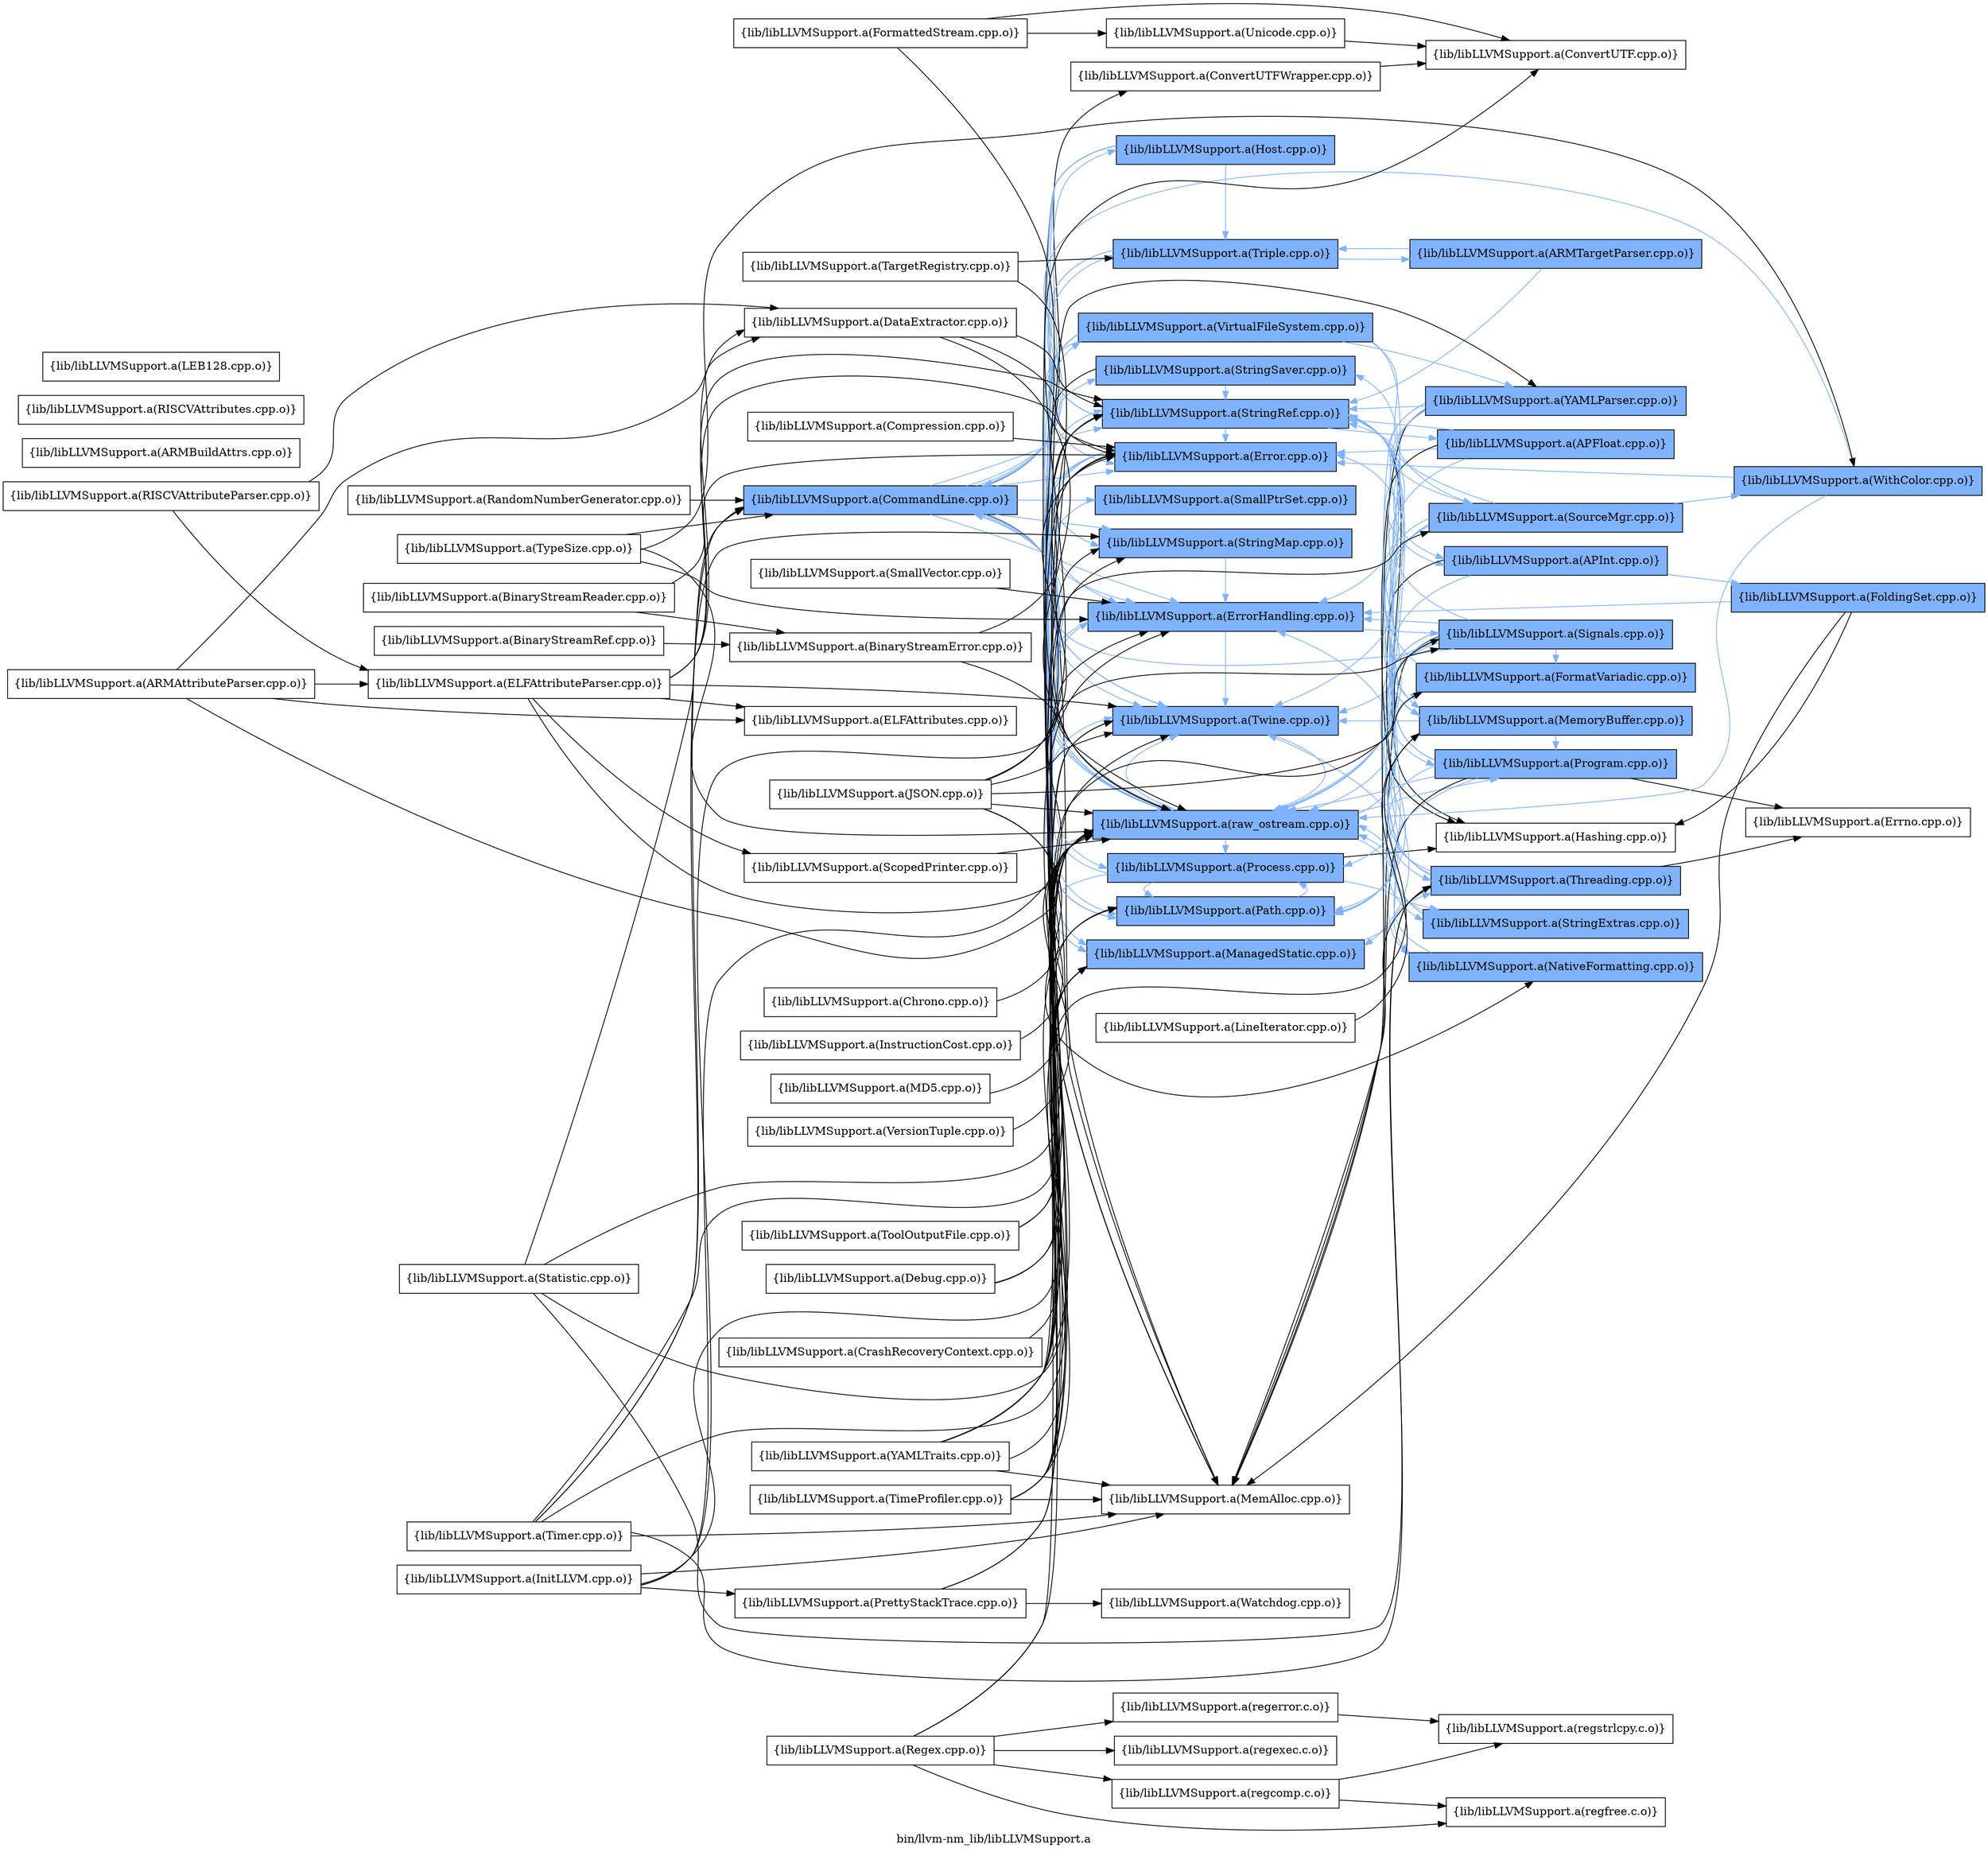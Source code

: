 digraph "bin/llvm-nm_lib/libLLVMSupport.a" {
	label="bin/llvm-nm_lib/libLLVMSupport.a";
	rankdir=LR;
	{ rank=same; Node0x55d283d5ca68;  }
	{ rank=same; Node0x55d283d5d1e8; Node0x55d283d5b6b8; Node0x55d283d5bd98; Node0x55d283d5dff8; Node0x55d283d5ebd8; Node0x55d283d55bc8; Node0x55d283d5dd78; Node0x55d283d5e458; Node0x55d283d5ec28; Node0x55d283d55ad8; Node0x55d283d54ef8; Node0x55d283d5db48; Node0x55d283d5c798; Node0x55d283d59ae8; Node0x55d283d59ef8; Node0x55d283d5aad8;  }
	{ rank=same; Node0x55d283d5e908; Node0x55d283d5c428; Node0x55d283d59728; Node0x55d283d57248; Node0x55d283d556c8; Node0x55d283d59318; Node0x55d283d56f78; Node0x55d283d5e4a8; Node0x55d283d574c8; Node0x55d283d5d648; Node0x55d283d5b078; Node0x55d283d5d968; Node0x55d283d5b3e8; Node0x55d283d56618;  }
	{ rank=same; Node0x55d283d5ca68;  }
	{ rank=same; Node0x55d283d5d1e8; Node0x55d283d5b6b8; Node0x55d283d5bd98; Node0x55d283d5dff8; Node0x55d283d5ebd8; Node0x55d283d55bc8; Node0x55d283d5dd78; Node0x55d283d5e458; Node0x55d283d5ec28; Node0x55d283d55ad8; Node0x55d283d54ef8; Node0x55d283d5db48; Node0x55d283d5c798; Node0x55d283d59ae8; Node0x55d283d59ef8; Node0x55d283d5aad8;  }
	{ rank=same; Node0x55d283d5e908; Node0x55d283d5c428; Node0x55d283d59728; Node0x55d283d57248; Node0x55d283d556c8; Node0x55d283d59318; Node0x55d283d56f78; Node0x55d283d5e4a8; Node0x55d283d574c8; Node0x55d283d5d648; Node0x55d283d5b078; Node0x55d283d5d968; Node0x55d283d5b3e8; Node0x55d283d56618;  }

	Node0x55d283d5ca68 [shape=record,shape=box,group=1,style=filled,fillcolor="0.600000 0.5 1",label="{lib/libLLVMSupport.a(CommandLine.cpp.o)}"];
	Node0x55d283d5ca68 -> Node0x55d283d5d1e8;
	Node0x55d283d5ca68 -> Node0x55d283d5b6b8[color="0.600000 0.5 1"];
	Node0x55d283d5ca68 -> Node0x55d283d5bd98[color="0.600000 0.5 1"];
	Node0x55d283d5ca68 -> Node0x55d283d5dff8[color="0.600000 0.5 1"];
	Node0x55d283d5ca68 -> Node0x55d283d5ebd8;
	Node0x55d283d5ca68 -> Node0x55d283d55bc8[color="0.600000 0.5 1"];
	Node0x55d283d5ca68 -> Node0x55d283d5dd78[color="0.600000 0.5 1"];
	Node0x55d283d5ca68 -> Node0x55d283d5e458[color="0.600000 0.5 1"];
	Node0x55d283d5ca68 -> Node0x55d283d5ec28[color="0.600000 0.5 1"];
	Node0x55d283d5ca68 -> Node0x55d283d55ad8[color="0.600000 0.5 1"];
	Node0x55d283d5ca68 -> Node0x55d283d54ef8[color="0.600000 0.5 1"];
	Node0x55d283d5ca68 -> Node0x55d283d5db48[color="0.600000 0.5 1"];
	Node0x55d283d5ca68 -> Node0x55d283d5c798[color="0.600000 0.5 1"];
	Node0x55d283d5ca68 -> Node0x55d283d59ae8[color="0.600000 0.5 1"];
	Node0x55d283d5ca68 -> Node0x55d283d59ef8[color="0.600000 0.5 1"];
	Node0x55d283d5ca68 -> Node0x55d283d5aad8[color="0.600000 0.5 1"];
	Node0x55d283d5b6b8 [shape=record,shape=box,group=1,style=filled,fillcolor="0.600000 0.5 1",label="{lib/libLLVMSupport.a(Error.cpp.o)}"];
	Node0x55d283d5b6b8 -> Node0x55d283d5bd98[color="0.600000 0.5 1"];
	Node0x55d283d5b6b8 -> Node0x55d283d5dff8[color="0.600000 0.5 1"];
	Node0x55d283d5b6b8 -> Node0x55d283d54ef8[color="0.600000 0.5 1"];
	Node0x55d283d5b6b8 -> Node0x55d283d5c798[color="0.600000 0.5 1"];
	Node0x55d283d55178 [shape=record,shape=box,group=0,label="{lib/libLLVMSupport.a(InitLLVM.cpp.o)}"];
	Node0x55d283d55178 -> Node0x55d283d5bd98;
	Node0x55d283d55178 -> Node0x55d283d5dff8;
	Node0x55d283d55178 -> Node0x55d283d5ebd8;
	Node0x55d283d55178 -> Node0x55d283d5d328;
	Node0x55d283d55178 -> Node0x55d283d5c428;
	Node0x55d283d5dff8 [shape=record,shape=box,group=1,style=filled,fillcolor="0.600000 0.5 1",label="{lib/libLLVMSupport.a(ManagedStatic.cpp.o)}"];
	Node0x55d283d5dff8 -> Node0x55d283d59728[color="0.600000 0.5 1"];
	Node0x55d283d5ebd8 [shape=record,shape=box,group=0,label="{lib/libLLVMSupport.a(MemAlloc.cpp.o)}"];
	Node0x55d283d5e4a8 [shape=record,shape=box,group=1,style=filled,fillcolor="0.600000 0.5 1",label="{lib/libLLVMSupport.a(MemoryBuffer.cpp.o)}"];
	Node0x55d283d5e4a8 -> Node0x55d283d5b6b8[color="0.600000 0.5 1"];
	Node0x55d283d5e4a8 -> Node0x55d283d54ef8[color="0.600000 0.5 1"];
	Node0x55d283d5e4a8 -> Node0x55d283d59ef8[color="0.600000 0.5 1"];
	Node0x55d283d5e4a8 -> Node0x55d283d5aad8[color="0.600000 0.5 1"];
	Node0x55d283d5e4a8 -> Node0x55d283d5b3e8[color="0.600000 0.5 1"];
	Node0x55d283d55bc8 [shape=record,shape=box,group=1,style=filled,fillcolor="0.600000 0.5 1",label="{lib/libLLVMSupport.a(SmallPtrSet.cpp.o)}"];
	Node0x55d283d55bc8 -> Node0x55d283d5bd98[color="0.600000 0.5 1"];
	Node0x55d283d55ad8 [shape=record,shape=box,group=1,style=filled,fillcolor="0.600000 0.5 1",label="{lib/libLLVMSupport.a(Triple.cpp.o)}"];
	Node0x55d283d55ad8 -> Node0x55d283d56f78[color="0.600000 0.5 1"];
	Node0x55d283d55ad8 -> Node0x55d283d5ec28[color="0.600000 0.5 1"];
	Node0x55d283d55ad8 -> Node0x55d283d54ef8[color="0.600000 0.5 1"];
	Node0x55d283d54ef8 [shape=record,shape=box,group=1,style=filled,fillcolor="0.600000 0.5 1",label="{lib/libLLVMSupport.a(Twine.cpp.o)}"];
	Node0x55d283d54ef8 -> Node0x55d283d5c798[color="0.600000 0.5 1"];
	Node0x55d283d5d3c8 [shape=record,shape=box,group=1,style=filled,fillcolor="0.600000 0.5 1",label="{lib/libLLVMSupport.a(WithColor.cpp.o)}"];
	Node0x55d283d5d3c8 -> Node0x55d283d5ca68[color="0.600000 0.5 1"];
	Node0x55d283d5d3c8 -> Node0x55d283d5b6b8[color="0.600000 0.5 1"];
	Node0x55d283d5d3c8 -> Node0x55d283d5c798[color="0.600000 0.5 1"];
	Node0x55d283d5c798 [shape=record,shape=box,group=1,style=filled,fillcolor="0.600000 0.5 1",label="{lib/libLLVMSupport.a(raw_ostream.cpp.o)}"];
	Node0x55d283d5c798 -> Node0x55d283d5b6b8[color="0.600000 0.5 1"];
	Node0x55d283d5c798 -> Node0x55d283d5bd98[color="0.600000 0.5 1"];
	Node0x55d283d5c798 -> Node0x55d283d5b078[color="0.600000 0.5 1"];
	Node0x55d283d5c798 -> Node0x55d283d5d968[color="0.600000 0.5 1"];
	Node0x55d283d5c798 -> Node0x55d283d54ef8[color="0.600000 0.5 1"];
	Node0x55d283d5c798 -> Node0x55d283d59ef8[color="0.600000 0.5 1"];
	Node0x55d283d5c798 -> Node0x55d283d5aad8[color="0.600000 0.5 1"];
	Node0x55d283d5c798 -> Node0x55d283d5b3e8[color="0.600000 0.5 1"];
	Node0x55d283d5b3e8 [shape=record,shape=box,group=1,style=filled,fillcolor="0.600000 0.5 1",label="{lib/libLLVMSupport.a(Program.cpp.o)}"];
	Node0x55d283d5b3e8 -> Node0x55d283d5ebd8;
	Node0x55d283d5b3e8 -> Node0x55d283d56618[color="0.600000 0.5 1"];
	Node0x55d283d5b3e8 -> Node0x55d283d5e458[color="0.600000 0.5 1"];
	Node0x55d283d5b3e8 -> Node0x55d283d5ec28[color="0.600000 0.5 1"];
	Node0x55d283d5b3e8 -> Node0x55d283d5c798[color="0.600000 0.5 1"];
	Node0x55d283d5b3e8 -> Node0x55d283d59ef8[color="0.600000 0.5 1"];
	Node0x55d283d5b3e8 -> Node0x55d283d5c158;
	Node0x55d283d556c8 [shape=record,shape=box,group=1,style=filled,fillcolor="0.600000 0.5 1",label="{lib/libLLVMSupport.a(APInt.cpp.o)}"];
	Node0x55d283d556c8 -> Node0x55d283d5a178[color="0.600000 0.5 1"];
	Node0x55d283d556c8 -> Node0x55d283d59318;
	Node0x55d283d556c8 -> Node0x55d283d5c798[color="0.600000 0.5 1"];
	Node0x55d283d5bd98 [shape=record,shape=box,group=1,style=filled,fillcolor="0.600000 0.5 1",label="{lib/libLLVMSupport.a(ErrorHandling.cpp.o)}"];
	Node0x55d283d5bd98 -> Node0x55d283d54ef8[color="0.600000 0.5 1"];
	Node0x55d283d5bd98 -> Node0x55d283d5c798[color="0.600000 0.5 1"];
	Node0x55d283d5bd98 -> Node0x55d283d5c428[color="0.600000 0.5 1"];
	Node0x55d283d5ec28 [shape=record,shape=box,group=1,style=filled,fillcolor="0.600000 0.5 1",label="{lib/libLLVMSupport.a(StringRef.cpp.o)}"];
	Node0x55d283d5ec28 -> Node0x55d283d57248[color="0.600000 0.5 1"];
	Node0x55d283d5ec28 -> Node0x55d283d556c8[color="0.600000 0.5 1"];
	Node0x55d283d5ec28 -> Node0x55d283d5b6b8[color="0.600000 0.5 1"];
	Node0x55d283d5ec28 -> Node0x55d283d59318;
	Node0x55d283d58968 [shape=record,shape=box,group=0,label="{lib/libLLVMSupport.a(TargetRegistry.cpp.o)}"];
	Node0x55d283d58968 -> Node0x55d283d55ad8;
	Node0x55d283d58968 -> Node0x55d283d5c798;
	Node0x55d283d56f78 [shape=record,shape=box,group=1,style=filled,fillcolor="0.600000 0.5 1",label="{lib/libLLVMSupport.a(ARMTargetParser.cpp.o)}"];
	Node0x55d283d56f78 -> Node0x55d283d5ec28[color="0.600000 0.5 1"];
	Node0x55d283d56f78 -> Node0x55d283d55ad8[color="0.600000 0.5 1"];
	Node0x55d283d5c338 [shape=record,shape=box,group=0,label="{lib/libLLVMSupport.a(Regex.cpp.o)}"];
	Node0x55d283d5c338 -> Node0x55d283d5ec28;
	Node0x55d283d5c338 -> Node0x55d283d54ef8;
	Node0x55d283d5c338 -> Node0x55d283d5bf78;
	Node0x55d283d5c338 -> Node0x55d283d57c48;
	Node0x55d283d5c338 -> Node0x55d283d583c8;
	Node0x55d283d5c338 -> Node0x55d283d58b48;
	Node0x55d283d5dd78 [shape=record,shape=box,group=1,style=filled,fillcolor="0.600000 0.5 1",label="{lib/libLLVMSupport.a(StringMap.cpp.o)}"];
	Node0x55d283d5dd78 -> Node0x55d283d5bd98[color="0.600000 0.5 1"];
	Node0x55d283d574c8 [shape=record,shape=box,group=1,style=filled,fillcolor="0.600000 0.5 1",label="{lib/libLLVMSupport.a(SourceMgr.cpp.o)}"];
	Node0x55d283d574c8 -> Node0x55d283d5e4a8[color="0.600000 0.5 1"];
	Node0x55d283d574c8 -> Node0x55d283d5ec28[color="0.600000 0.5 1"];
	Node0x55d283d574c8 -> Node0x55d283d54ef8[color="0.600000 0.5 1"];
	Node0x55d283d574c8 -> Node0x55d283d5d3c8[color="0.600000 0.5 1"];
	Node0x55d283d574c8 -> Node0x55d283d5c798[color="0.600000 0.5 1"];
	Node0x55d283d574c8 -> Node0x55d283d59ef8[color="0.600000 0.5 1"];
	Node0x55d283d59ef8 [shape=record,shape=box,group=1,style=filled,fillcolor="0.600000 0.5 1",label="{lib/libLLVMSupport.a(Path.cpp.o)}"];
	Node0x55d283d59ef8 -> Node0x55d283d5b6b8[color="0.600000 0.5 1"];
	Node0x55d283d59ef8 -> Node0x55d283d5ec28[color="0.600000 0.5 1"];
	Node0x55d283d59ef8 -> Node0x55d283d54ef8[color="0.600000 0.5 1"];
	Node0x55d283d59ef8 -> Node0x55d283d5aad8[color="0.600000 0.5 1"];
	Node0x55d283d57248 [shape=record,shape=box,group=1,style=filled,fillcolor="0.600000 0.5 1",label="{lib/libLLVMSupport.a(APFloat.cpp.o)}"];
	Node0x55d283d57248 -> Node0x55d283d556c8[color="0.600000 0.5 1"];
	Node0x55d283d57248 -> Node0x55d283d5b6b8[color="0.600000 0.5 1"];
	Node0x55d283d57248 -> Node0x55d283d59318;
	Node0x55d283d57248 -> Node0x55d283d5ec28[color="0.600000 0.5 1"];
	Node0x55d283d57248 -> Node0x55d283d5c798[color="0.600000 0.5 1"];
	Node0x55d283d55718 [shape=record,shape=box,group=0,label="{lib/libLLVMSupport.a(TypeSize.cpp.o)}"];
	Node0x55d283d55718 -> Node0x55d283d5ca68;
	Node0x55d283d55718 -> Node0x55d283d5bd98;
	Node0x55d283d55718 -> Node0x55d283d5d3c8;
	Node0x55d283d55718 -> Node0x55d283d5c798;
	Node0x55d283d59318 [shape=record,shape=box,group=0,label="{lib/libLLVMSupport.a(Hashing.cpp.o)}"];
	Node0x55d283d5e458 [shape=record,shape=box,group=1,style=filled,fillcolor="0.600000 0.5 1",label="{lib/libLLVMSupport.a(StringSaver.cpp.o)}"];
	Node0x55d283d5e458 -> Node0x55d283d5ebd8;
	Node0x55d283d5e458 -> Node0x55d283d5ec28[color="0.600000 0.5 1"];
	Node0x55d283d5a178 [shape=record,shape=box,group=1,style=filled,fillcolor="0.600000 0.5 1",label="{lib/libLLVMSupport.a(FoldingSet.cpp.o)}"];
	Node0x55d283d5a178 -> Node0x55d283d5bd98[color="0.600000 0.5 1"];
	Node0x55d283d5a178 -> Node0x55d283d59318;
	Node0x55d283d5a178 -> Node0x55d283d5ebd8;
	Node0x55d283d56618 [shape=record,shape=box,group=1,style=filled,fillcolor="0.600000 0.5 1",label="{lib/libLLVMSupport.a(StringExtras.cpp.o)}"];
	Node0x55d283d56618 -> Node0x55d283d5ec28[color="0.600000 0.5 1"];
	Node0x55d283d56618 -> Node0x55d283d5c798[color="0.600000 0.5 1"];
	Node0x55d283d5a8f8 [shape=record,shape=box,group=0,label="{lib/libLLVMSupport.a(FormattedStream.cpp.o)}"];
	Node0x55d283d5a8f8 -> Node0x55d283d5e908;
	Node0x55d283d5a8f8 -> Node0x55d283d5ecc8;
	Node0x55d283d5a8f8 -> Node0x55d283d5c798;
	Node0x55d283d5c888 [shape=record,shape=box,group=0,label="{lib/libLLVMSupport.a(DataExtractor.cpp.o)}"];
	Node0x55d283d5c888 -> Node0x55d283d5b6b8;
	Node0x55d283d5c888 -> Node0x55d283d5ec28;
	Node0x55d283d5c888 -> Node0x55d283d5c798;
	Node0x55d283d55948 [shape=record,shape=box,group=0,label="{lib/libLLVMSupport.a(ARMBuildAttrs.cpp.o)}"];
	Node0x55d283d5cfb8 [shape=record,shape=box,group=0,label="{lib/libLLVMSupport.a(ELFAttributeParser.cpp.o)}"];
	Node0x55d283d5cfb8 -> Node0x55d283d5c888;
	Node0x55d283d5cfb8 -> Node0x55d283d5d558;
	Node0x55d283d5cfb8 -> Node0x55d283d5b6b8;
	Node0x55d283d5cfb8 -> Node0x55d283d56118;
	Node0x55d283d5cfb8 -> Node0x55d283d5ec28;
	Node0x55d283d5cfb8 -> Node0x55d283d54ef8;
	Node0x55d283d5cfb8 -> Node0x55d283d5c798;
	Node0x55d283d5a768 [shape=record,shape=box,group=0,label="{lib/libLLVMSupport.a(RISCVAttributes.cpp.o)}"];
	Node0x55d283d59ae8 [shape=record,shape=box,group=1,style=filled,fillcolor="0.600000 0.5 1",label="{lib/libLLVMSupport.a(Host.cpp.o)}"];
	Node0x55d283d59ae8 -> Node0x55d283d5ebd8;
	Node0x55d283d59ae8 -> Node0x55d283d5dd78[color="0.600000 0.5 1"];
	Node0x55d283d59ae8 -> Node0x55d283d5ec28[color="0.600000 0.5 1"];
	Node0x55d283d59ae8 -> Node0x55d283d55ad8[color="0.600000 0.5 1"];
	Node0x55d283d59ae8 -> Node0x55d283d5c798[color="0.600000 0.5 1"];
	Node0x55d283d5ddc8 [shape=record,shape=box,group=0,label="{lib/libLLVMSupport.a(BinaryStreamError.cpp.o)}"];
	Node0x55d283d5ddc8 -> Node0x55d283d5b6b8;
	Node0x55d283d5ddc8 -> Node0x55d283d5c798;
	Node0x55d283d5b078 [shape=record,shape=box,group=1,style=filled,fillcolor="0.600000 0.5 1",label="{lib/libLLVMSupport.a(FormatVariadic.cpp.o)}"];
	Node0x55d283d5b078 -> Node0x55d283d5ec28[color="0.600000 0.5 1"];
	Node0x55d283d5d968 [shape=record,shape=box,group=1,style=filled,fillcolor="0.600000 0.5 1",label="{lib/libLLVMSupport.a(NativeFormatting.cpp.o)}"];
	Node0x55d283d5d968 -> Node0x55d283d5c798[color="0.600000 0.5 1"];
	Node0x55d283d5e048 [shape=record,shape=box,group=0,label="{lib/libLLVMSupport.a(ARMAttributeParser.cpp.o)}"];
	Node0x55d283d5e048 -> Node0x55d283d5c888;
	Node0x55d283d5e048 -> Node0x55d283d5cfb8;
	Node0x55d283d5e048 -> Node0x55d283d5d558;
	Node0x55d283d5e048 -> Node0x55d283d5c798;
	Node0x55d283d5d558 [shape=record,shape=box,group=0,label="{lib/libLLVMSupport.a(ELFAttributes.cpp.o)}"];
	Node0x55d283d5e548 [shape=record,shape=box,group=0,label="{lib/libLLVMSupport.a(BinaryStreamReader.cpp.o)}"];
	Node0x55d283d5e548 -> Node0x55d283d5ddc8;
	Node0x55d283d5e548 -> Node0x55d283d5b6b8;
	Node0x55d283d5ce78 [shape=record,shape=box,group=0,label="{lib/libLLVMSupport.a(BinaryStreamRef.cpp.o)}"];
	Node0x55d283d5ce78 -> Node0x55d283d5ddc8;
	Node0x55d283d5d1e8 [shape=record,shape=box,group=0,label="{lib/libLLVMSupport.a(ConvertUTFWrapper.cpp.o)}"];
	Node0x55d283d5d1e8 -> Node0x55d283d5e908;
	Node0x55d283d5db48 [shape=record,shape=box,group=1,style=filled,fillcolor="0.600000 0.5 1",label="{lib/libLLVMSupport.a(VirtualFileSystem.cpp.o)}"];
	Node0x55d283d5db48 -> Node0x55d283d5b6b8[color="0.600000 0.5 1"];
	Node0x55d283d5db48 -> Node0x55d283d5ebd8;
	Node0x55d283d5db48 -> Node0x55d283d5e4a8[color="0.600000 0.5 1"];
	Node0x55d283d5db48 -> Node0x55d283d574c8[color="0.600000 0.5 1"];
	Node0x55d283d5db48 -> Node0x55d283d5dd78[color="0.600000 0.5 1"];
	Node0x55d283d5db48 -> Node0x55d283d5ec28[color="0.600000 0.5 1"];
	Node0x55d283d5db48 -> Node0x55d283d54ef8[color="0.600000 0.5 1"];
	Node0x55d283d5db48 -> Node0x55d283d5d648[color="0.600000 0.5 1"];
	Node0x55d283d5db48 -> Node0x55d283d5c798[color="0.600000 0.5 1"];
	Node0x55d283d5db48 -> Node0x55d283d59ef8[color="0.600000 0.5 1"];
	Node0x55d283d5aad8 [shape=record,shape=box,group=1,style=filled,fillcolor="0.600000 0.5 1",label="{lib/libLLVMSupport.a(Process.cpp.o)}"];
	Node0x55d283d5aad8 -> Node0x55d283d5b6b8[color="0.600000 0.5 1"];
	Node0x55d283d5aad8 -> Node0x55d283d59318;
	Node0x55d283d5aad8 -> Node0x55d283d5dff8[color="0.600000 0.5 1"];
	Node0x55d283d5aad8 -> Node0x55d283d56618[color="0.600000 0.5 1"];
	Node0x55d283d5aad8 -> Node0x55d283d59ef8[color="0.600000 0.5 1"];
	Node0x55d283d5e908 [shape=record,shape=box,group=0,label="{lib/libLLVMSupport.a(ConvertUTF.cpp.o)}"];
	Node0x55d283d56118 [shape=record,shape=box,group=0,label="{lib/libLLVMSupport.a(ScopedPrinter.cpp.o)}"];
	Node0x55d283d56118 -> Node0x55d283d5c798;
	Node0x55d283d5c428 [shape=record,shape=box,group=1,style=filled,fillcolor="0.600000 0.5 1",label="{lib/libLLVMSupport.a(Signals.cpp.o)}"];
	Node0x55d283d5c428 -> Node0x55d283d5ca68[color="0.600000 0.5 1"];
	Node0x55d283d5c428 -> Node0x55d283d5bd98[color="0.600000 0.5 1"];
	Node0x55d283d5c428 -> Node0x55d283d5b078[color="0.600000 0.5 1"];
	Node0x55d283d5c428 -> Node0x55d283d5dff8[color="0.600000 0.5 1"];
	Node0x55d283d5c428 -> Node0x55d283d5ebd8;
	Node0x55d283d5c428 -> Node0x55d283d5e4a8[color="0.600000 0.5 1"];
	Node0x55d283d5c428 -> Node0x55d283d5d968[color="0.600000 0.5 1"];
	Node0x55d283d5c428 -> Node0x55d283d5ec28[color="0.600000 0.5 1"];
	Node0x55d283d5c428 -> Node0x55d283d54ef8[color="0.600000 0.5 1"];
	Node0x55d283d5c428 -> Node0x55d283d5c798[color="0.600000 0.5 1"];
	Node0x55d283d5c428 -> Node0x55d283d59ef8[color="0.600000 0.5 1"];
	Node0x55d283d5c428 -> Node0x55d283d5b3e8[color="0.600000 0.5 1"];
	Node0x55d283d5c428 -> Node0x55d283d59728[color="0.600000 0.5 1"];
	Node0x55d283d5c5b8 [shape=record,shape=box,group=0,label="{lib/libLLVMSupport.a(Debug.cpp.o)}"];
	Node0x55d283d5c5b8 -> Node0x55d283d5dff8;
	Node0x55d283d5c5b8 -> Node0x55d283d5c798;
	Node0x55d283d5ecc8 [shape=record,shape=box,group=0,label="{lib/libLLVMSupport.a(Unicode.cpp.o)}"];
	Node0x55d283d5ecc8 -> Node0x55d283d5e908;
	Node0x55d283d5d328 [shape=record,shape=box,group=0,label="{lib/libLLVMSupport.a(PrettyStackTrace.cpp.o)}"];
	Node0x55d283d5d328 -> Node0x55d283d5c798;
	Node0x55d283d5d328 -> Node0x55d283d5c428;
	Node0x55d283d5d328 -> Node0x55d283d59958;
	Node0x55d283d55a88 [shape=record,shape=box,group=0,label="{lib/libLLVMSupport.a(InstructionCost.cpp.o)}"];
	Node0x55d283d55a88 -> Node0x55d283d5c798;
	Node0x55d283d59728 [shape=record,shape=box,group=1,style=filled,fillcolor="0.600000 0.5 1",label="{lib/libLLVMSupport.a(Threading.cpp.o)}"];
	Node0x55d283d59728 -> Node0x55d283d5bd98[color="0.600000 0.5 1"];
	Node0x55d283d59728 -> Node0x55d283d5ebd8;
	Node0x55d283d59728 -> Node0x55d283d5ec28[color="0.600000 0.5 1"];
	Node0x55d283d59728 -> Node0x55d283d54ef8[color="0.600000 0.5 1"];
	Node0x55d283d59728 -> Node0x55d283d5c158;
	Node0x55d283d5cce8 [shape=record,shape=box,group=0,label="{lib/libLLVMSupport.a(MD5.cpp.o)}"];
	Node0x55d283d5cce8 -> Node0x55d283d5c798;
	Node0x55d283d59958 [shape=record,shape=box,group=0,label="{lib/libLLVMSupport.a(Watchdog.cpp.o)}"];
	Node0x55d283d5b528 [shape=record,shape=box,group=0,label="{lib/libLLVMSupport.a(RandomNumberGenerator.cpp.o)}"];
	Node0x55d283d5b528 -> Node0x55d283d5ca68;
	Node0x55d283d5bf78 [shape=record,shape=box,group=0,label="{lib/libLLVMSupport.a(regcomp.c.o)}"];
	Node0x55d283d5bf78 -> Node0x55d283d58b48;
	Node0x55d283d5bf78 -> Node0x55d283d592c8;
	Node0x55d283d57c48 [shape=record,shape=box,group=0,label="{lib/libLLVMSupport.a(regerror.c.o)}"];
	Node0x55d283d57c48 -> Node0x55d283d592c8;
	Node0x55d283d583c8 [shape=record,shape=box,group=0,label="{lib/libLLVMSupport.a(regexec.c.o)}"];
	Node0x55d283d58b48 [shape=record,shape=box,group=0,label="{lib/libLLVMSupport.a(regfree.c.o)}"];
	Node0x55d283d58ff8 [shape=record,shape=box,group=0,label="{lib/libLLVMSupport.a(RISCVAttributeParser.cpp.o)}"];
	Node0x55d283d58ff8 -> Node0x55d283d5c888;
	Node0x55d283d58ff8 -> Node0x55d283d5cfb8;
	Node0x55d283d55498 [shape=record,shape=box,group=0,label="{lib/libLLVMSupport.a(SmallVector.cpp.o)}"];
	Node0x55d283d55498 -> Node0x55d283d5bd98;
	Node0x55d283d56cf8 [shape=record,shape=box,group=0,label="{lib/libLLVMSupport.a(Statistic.cpp.o)}"];
	Node0x55d283d56cf8 -> Node0x55d283d5ca68;
	Node0x55d283d56cf8 -> Node0x55d283d5dff8;
	Node0x55d283d56cf8 -> Node0x55d283d5c798;
	Node0x55d283d56cf8 -> Node0x55d283d59728;
	Node0x55d283d5cb58 [shape=record,shape=box,group=0,label="{lib/libLLVMSupport.a(Timer.cpp.o)}"];
	Node0x55d283d5cb58 -> Node0x55d283d5ca68;
	Node0x55d283d5cb58 -> Node0x55d283d5dff8;
	Node0x55d283d5cb58 -> Node0x55d283d5ebd8;
	Node0x55d283d5cb58 -> Node0x55d283d5dd78;
	Node0x55d283d5cb58 -> Node0x55d283d5c798;
	Node0x55d283d5cb58 -> Node0x55d283d59728;
	Node0x55d283d567f8 [shape=record,shape=box,group=0,label="{lib/libLLVMSupport.a(ToolOutputFile.cpp.o)}"];
	Node0x55d283d567f8 -> Node0x55d283d5c798;
	Node0x55d283d567f8 -> Node0x55d283d59ef8;
	Node0x55d283d5d648 [shape=record,shape=box,group=1,style=filled,fillcolor="0.600000 0.5 1",label="{lib/libLLVMSupport.a(YAMLParser.cpp.o)}"];
	Node0x55d283d5d648 -> Node0x55d283d5bd98[color="0.600000 0.5 1"];
	Node0x55d283d5d648 -> Node0x55d283d5ebd8;
	Node0x55d283d5d648 -> Node0x55d283d5e4a8[color="0.600000 0.5 1"];
	Node0x55d283d5d648 -> Node0x55d283d574c8[color="0.600000 0.5 1"];
	Node0x55d283d5d648 -> Node0x55d283d5ec28[color="0.600000 0.5 1"];
	Node0x55d283d5d648 -> Node0x55d283d5c798[color="0.600000 0.5 1"];
	Node0x55d283d592c8 [shape=record,shape=box,group=0,label="{lib/libLLVMSupport.a(regstrlcpy.c.o)}"];
	Node0x55d283d5ada8 [shape=record,shape=box,group=0,label="{lib/libLLVMSupport.a(CrashRecoveryContext.cpp.o)}"];
	Node0x55d283d5ada8 -> Node0x55d283d5dff8;
	Node0x55d283d5c158 [shape=record,shape=box,group=0,label="{lib/libLLVMSupport.a(Errno.cpp.o)}"];
	Node0x55d283d56d48 [shape=record,shape=box,group=0,label="{lib/libLLVMSupport.a(YAMLTraits.cpp.o)}"];
	Node0x55d283d56d48 -> Node0x55d283d5bd98;
	Node0x55d283d56d48 -> Node0x55d283d5ebd8;
	Node0x55d283d56d48 -> Node0x55d283d5e4a8;
	Node0x55d283d56d48 -> Node0x55d283d574c8;
	Node0x55d283d56d48 -> Node0x55d283d5dd78;
	Node0x55d283d56d48 -> Node0x55d283d5ec28;
	Node0x55d283d56d48 -> Node0x55d283d54ef8;
	Node0x55d283d56d48 -> Node0x55d283d5d648;
	Node0x55d283d56d48 -> Node0x55d283d5c798;
	Node0x55d283d565c8 [shape=record,shape=box,group=0,label="{lib/libLLVMSupport.a(LineIterator.cpp.o)}"];
	Node0x55d283d565c8 -> Node0x55d283d5e4a8;
	Node0x55d283d568e8 [shape=record,shape=box,group=0,label="{lib/libLLVMSupport.a(VersionTuple.cpp.o)}"];
	Node0x55d283d568e8 -> Node0x55d283d5c798;
	Node0x55d283d5ed18 [shape=record,shape=box,group=0,label="{lib/libLLVMSupport.a(Compression.cpp.o)}"];
	Node0x55d283d5ed18 -> Node0x55d283d5b6b8;
	Node0x55d283d5ba78 [shape=record,shape=box,group=0,label="{lib/libLLVMSupport.a(LEB128.cpp.o)}"];
	Node0x55d283d567a8 [shape=record,shape=box,group=0,label="{lib/libLLVMSupport.a(TimeProfiler.cpp.o)}"];
	Node0x55d283d567a8 -> Node0x55d283d5b6b8;
	Node0x55d283d567a8 -> Node0x55d283d5ebd8;
	Node0x55d283d567a8 -> Node0x55d283d5dd78;
	Node0x55d283d567a8 -> Node0x55d283d54ef8;
	Node0x55d283d567a8 -> Node0x55d283d5c798;
	Node0x55d283d567a8 -> Node0x55d283d59ef8;
	Node0x55d283d56f28 [shape=record,shape=box,group=0,label="{lib/libLLVMSupport.a(JSON.cpp.o)}"];
	Node0x55d283d56f28 -> Node0x55d283d5e908;
	Node0x55d283d56f28 -> Node0x55d283d5b6b8;
	Node0x55d283d56f28 -> Node0x55d283d5b078;
	Node0x55d283d56f28 -> Node0x55d283d5ebd8;
	Node0x55d283d56f28 -> Node0x55d283d5d968;
	Node0x55d283d56f28 -> Node0x55d283d5ec28;
	Node0x55d283d56f28 -> Node0x55d283d54ef8;
	Node0x55d283d56f28 -> Node0x55d283d5c798;
	Node0x55d283d57f18 [shape=record,shape=box,group=0,label="{lib/libLLVMSupport.a(Chrono.cpp.o)}"];
	Node0x55d283d57f18 -> Node0x55d283d5c798;
}
